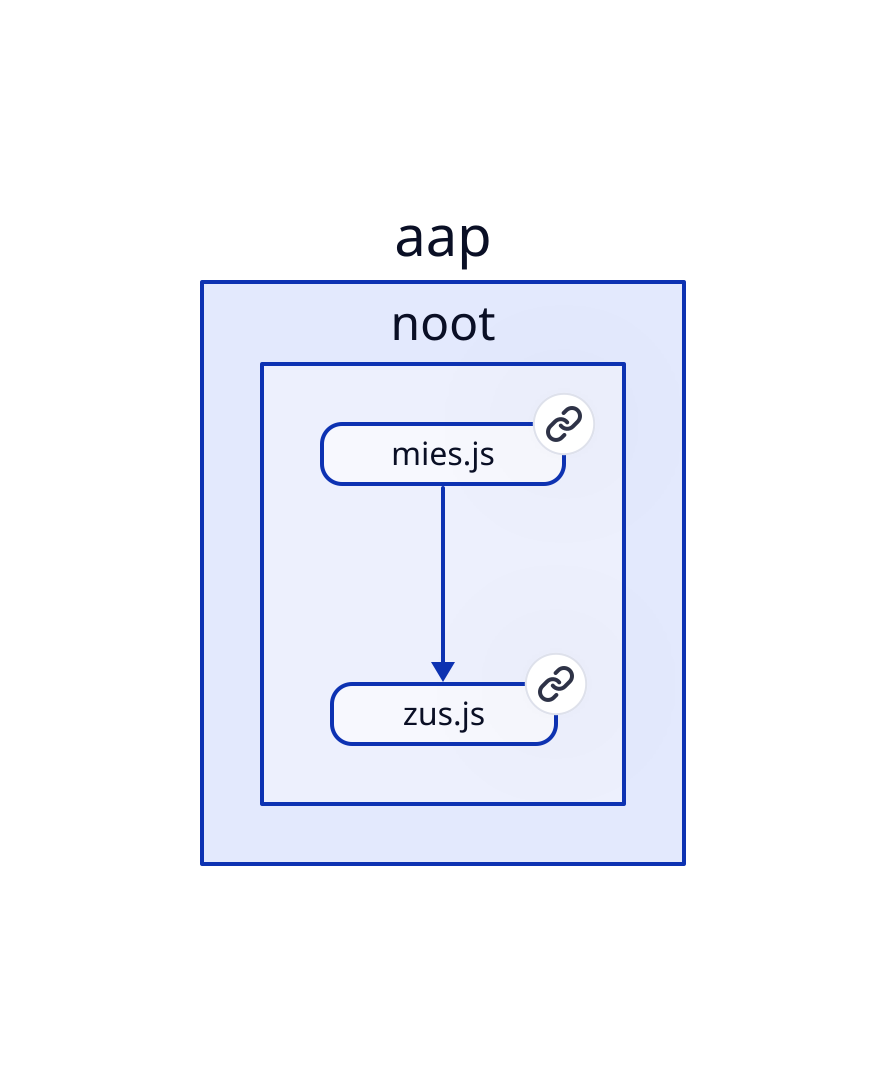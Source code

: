 # modules

"aap"."noot"."mies.js": {class: module; link: "aap/noot/mies.js"}
"aap"."noot"."zus.js": {class: module; link: "aap/noot/zus.js"}

# dependencies

"aap"."noot"."mies.js" -> "aap"."noot"."zus.js"

# styling

classes: {
  module: {
    height: 30;
    style.border-radius: 10;
  }
}
